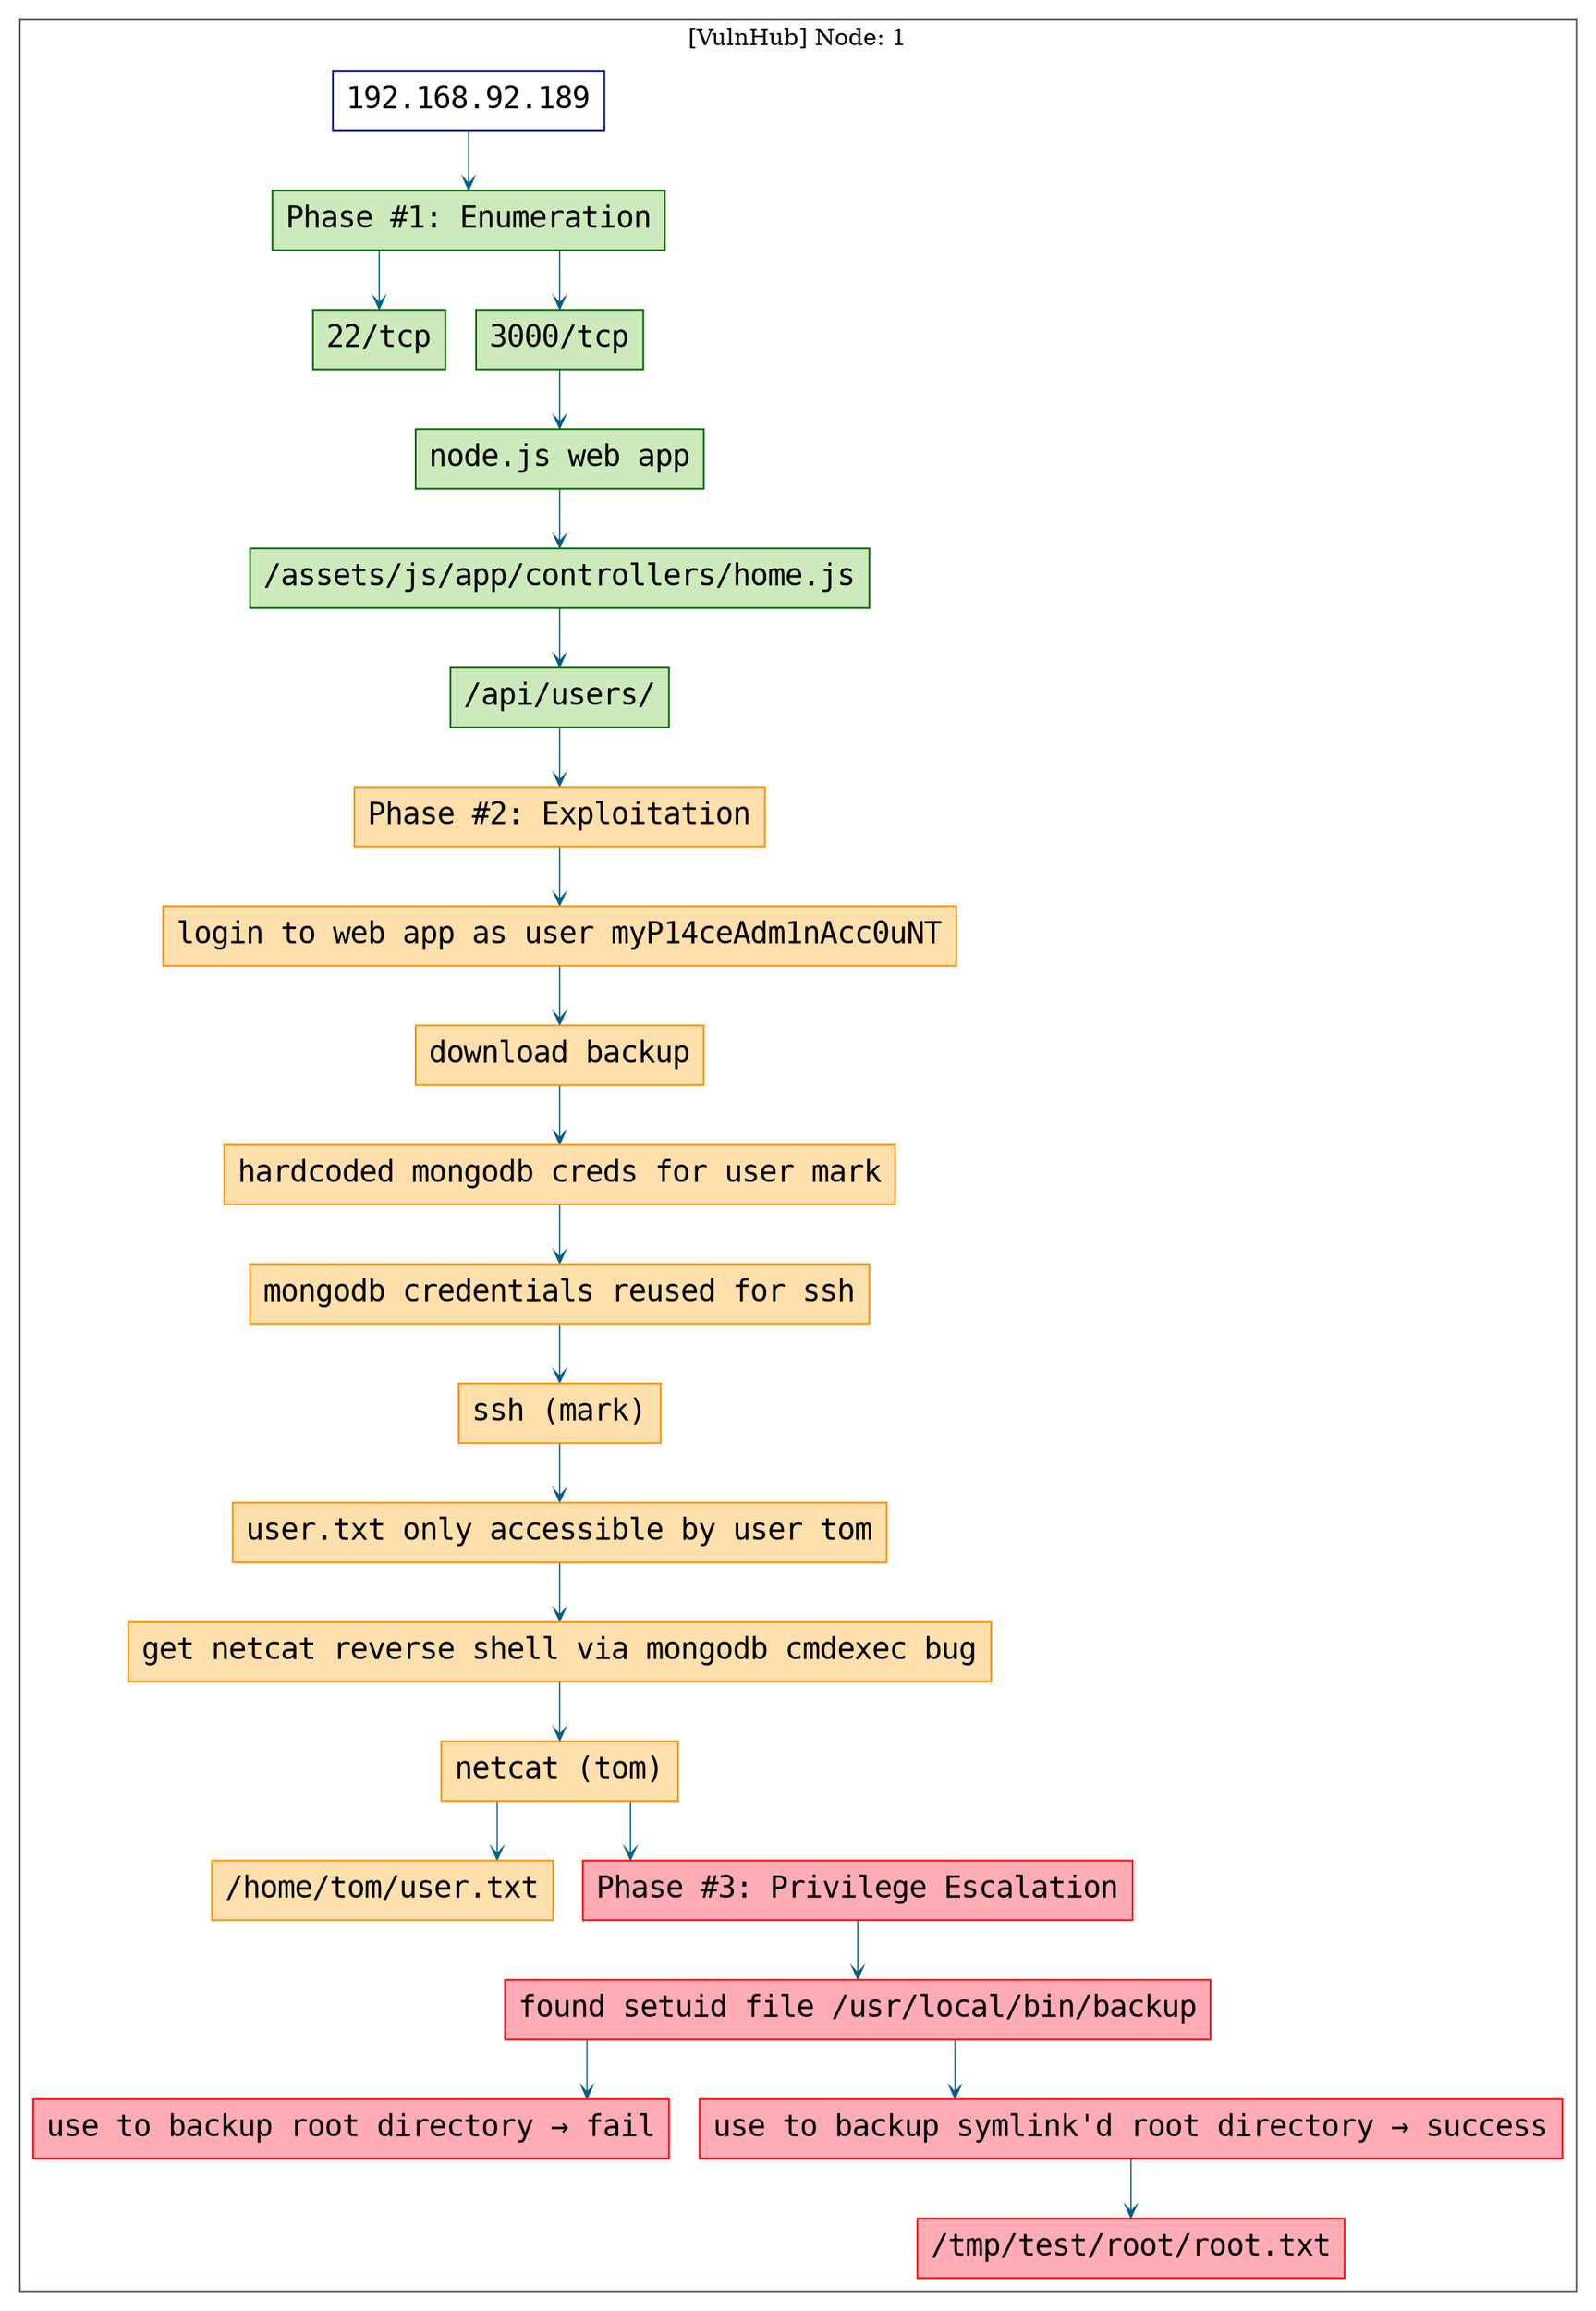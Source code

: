 digraph G {
  #rankdir=LR;
  nodesdictep=1.0; splines="ortho"; K=0.6; overlap=scale; fixedsize=true; resolution=72; bgcolor="#ffffff"; outputorder="edgesfirst";
  node [fontname="courier" fontsize=18 shape=box width=0.25 fillcolor="white" style="filled,solid"];
  edge [style=solid color="#005f87" penwidth=0.75 arrowhead=vee arrowsize=0.75 ];

  0[label="192.168.92.189" color="navyblue" fillcolor="#ffffff" tooltip="[VulnHub] Node: 1"];
  10[label="hardcoded mongodb creds for user mark" color="darkorange" fillcolor="#ffe0ac" tooltip="Phase #2:Exploitation"];
  11[label="mongodb credentials reused for ssh" color="darkorange" fillcolor="#ffe0ac" tooltip="Phase #2:Exploitation"];
  12[label="ssh (mark)" color="darkorange" fillcolor="#ffe0ac" tooltip="Phase #2:Exploitation"];
  13[label="user.txt only accessible by user tom" color="darkorange" fillcolor="#ffe0ac" tooltip="Phase #2:Exploitation"];
  14[label="get netcat reverse shell via mongodb cmdexec bug" color="darkorange" fillcolor="#ffe0ac" tooltip="Phase #2:Exploitation"];
  15[label="netcat (tom)" color="darkorange" fillcolor="#ffe0ac" tooltip="Phase #2:Exploitation"];
  16[label="/home/tom/user.txt" color="darkorange" fillcolor="#ffe0ac" tooltip="Phase #2:Exploitation"];
  17[label="Phase #3: Privilege Escalation" color="red" fillcolor="#ffacb7" tooltip="Phase #3:Privilege Escalation"];
  18[label="found setuid file /usr/local/bin/backup" color="red" fillcolor="#ffacb7" tooltip="Phase #3:Privilege Escalation"];
  19[label="use to backup root directory → fail" color="red" fillcolor="#ffacb7" tooltip="Phase #3:Privilege Escalation"];
  1[label="Phase #1: Enumeration" color="darkgreen" fillcolor="#cceabb" tooltip="Phase #1:Enumeration"];
  20[label="use to backup symlink'd root directory → success" color="red" fillcolor="#ffacb7" tooltip="Phase #3:Privilege Escalation"];
  21[label="/tmp/test/root/root.txt" color="red" fillcolor="#ffacb7" tooltip="Phase #3:Privilege Escalation"];
  2[label="22/tcp" color="darkgreen" fillcolor="#cceabb" tooltip="Phase #1:Enumeration"];
  3[label="3000/tcp" color="darkgreen" fillcolor="#cceabb" tooltip="Phase #1:Enumeration"];
  4[label="node.js web app" color="darkgreen" fillcolor="#cceabb" tooltip="Phase #1:Enumeration"];
  5[label="/assets/js/app/controllers/home.js" color="darkgreen" fillcolor="#cceabb" tooltip="Phase #1:Enumeration"];
  6[label="/api/users/" color="darkgreen" fillcolor="#cceabb" tooltip="Phase #1:Enumeration"];
  7[label="Phase #2: Exploitation" color="darkorange" fillcolor="#ffe0ac" tooltip="Phase #2:Exploitation"];
  8[label="login to web app as user myP14ceAdm1nAcc0uNT" color="darkorange" fillcolor="#ffe0ac" tooltip="Phase #2:Exploitation"];
  9[label="download backup" color="darkorange" fillcolor="#ffe0ac" tooltip="Phase #2:Exploitation"];

  subgraph cluster_0 {
    node [style="filled,solid"];
    label = "[VulnHub] Node: 1";
    color = "#665957";
    0 -> 1 [color="#005f87"];
    1 -> 2 [color="#005f87"];
    1 -> 3 [color="#005f87"];
    10 -> 11 [color="#005f87"];
    11 -> 12 [color="#005f87"];
    12 -> 13 [color="#005f87"];
    13 -> 14 [color="#005f87"];
    14 -> 15 [color="#005f87"];
    15 -> 16 [color="#005f87"];
    15 -> 17 [color="#005f87"];
    17 -> 18 [color="#005f87"];
    18 -> 19 [color="#005f87"];
    18 -> 20 [color="#005f87"];
    20 -> 21 [color="#005f87"];
    3 -> 4 [color="#005f87"];
    4 -> 5 [color="#005f87"];
    5 -> 6 [color="#005f87"];
    6 -> 7 [color="#005f87"];
    7 -> 8 [color="#005f87"];
    8 -> 9 [color="#005f87"];
    9 -> 10 [color="#005f87"];
  }
}
